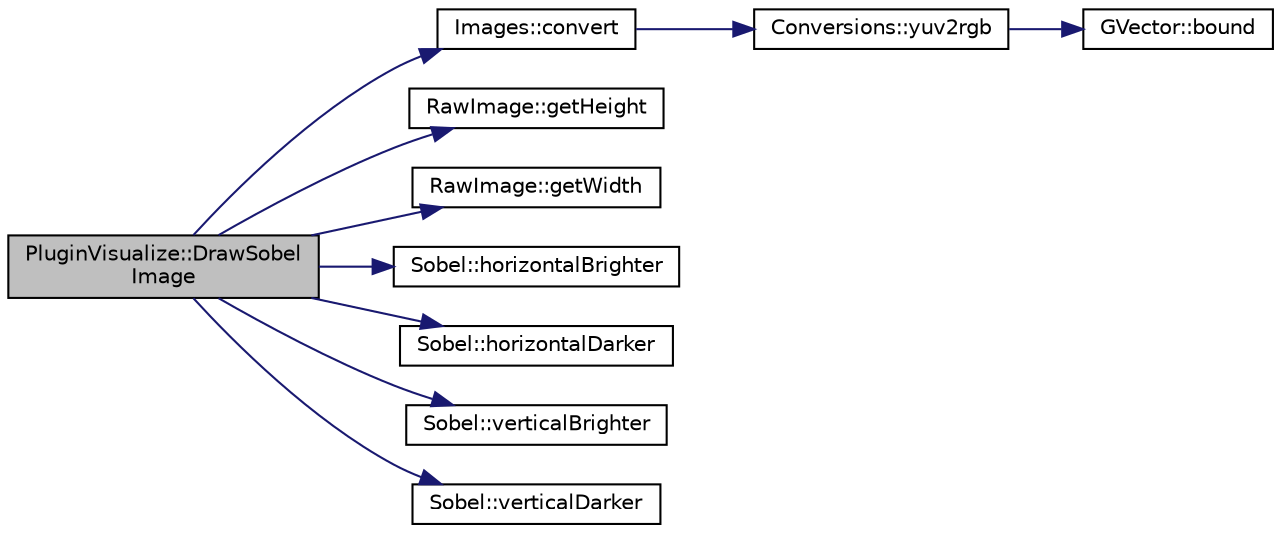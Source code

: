 digraph "PluginVisualize::DrawSobelImage"
{
 // INTERACTIVE_SVG=YES
  edge [fontname="Helvetica",fontsize="10",labelfontname="Helvetica",labelfontsize="10"];
  node [fontname="Helvetica",fontsize="10",shape=record];
  rankdir="LR";
  Node1 [label="PluginVisualize::DrawSobel\lImage",height=0.2,width=0.4,color="black", fillcolor="grey75", style="filled", fontcolor="black"];
  Node1 -> Node2 [color="midnightblue",fontsize="10",style="solid",fontname="Helvetica"];
  Node2 [label="Images::convert",height=0.2,width=0.4,color="black", fillcolor="white", style="filled",URL="$d7/d62/class_images.html#a4ced65b5fecc964844b90879e0c48d9a"];
  Node2 -> Node3 [color="midnightblue",fontsize="10",style="solid",fontname="Helvetica"];
  Node3 [label="Conversions::yuv2rgb",height=0.2,width=0.4,color="black", fillcolor="white", style="filled",URL="$d3/d98/class_conversions.html#a606bd2db67a0ec49893b2db7ee5270ed"];
  Node3 -> Node4 [color="midnightblue",fontsize="10",style="solid",fontname="Helvetica"];
  Node4 [label="GVector::bound",height=0.2,width=0.4,color="black", fillcolor="white", style="filled",URL="$d5/da9/namespace_g_vector.html#a64a68732d9c3151a31337ff0c1c7e21a"];
  Node1 -> Node5 [color="midnightblue",fontsize="10",style="solid",fontname="Helvetica"];
  Node5 [label="RawImage::getHeight",height=0.2,width=0.4,color="black", fillcolor="white", style="filled",URL="$d0/d14/class_raw_image.html#a1ea4625ff40ee5bc6efbfecf474b17ea"];
  Node1 -> Node6 [color="midnightblue",fontsize="10",style="solid",fontname="Helvetica"];
  Node6 [label="RawImage::getWidth",height=0.2,width=0.4,color="black", fillcolor="white", style="filled",URL="$d0/d14/class_raw_image.html#a11b26ab9a3b7a7bee8f0eeb3c567b852"];
  Node1 -> Node7 [color="midnightblue",fontsize="10",style="solid",fontname="Helvetica"];
  Node7 [label="Sobel::horizontalBrighter",height=0.2,width=0.4,color="black", fillcolor="white", style="filled",URL="$d4/df0/class_sobel.html#a6f0a9def7d32405b695ee2faa15d7cc0"];
  Node1 -> Node8 [color="midnightblue",fontsize="10",style="solid",fontname="Helvetica"];
  Node8 [label="Sobel::horizontalDarker",height=0.2,width=0.4,color="black", fillcolor="white", style="filled",URL="$d4/df0/class_sobel.html#aa62736f00726a1cc418bf6a9db12efda"];
  Node1 -> Node9 [color="midnightblue",fontsize="10",style="solid",fontname="Helvetica"];
  Node9 [label="Sobel::verticalBrighter",height=0.2,width=0.4,color="black", fillcolor="white", style="filled",URL="$d4/df0/class_sobel.html#abc1dfae39d404b2de0d412a1ec5173f4"];
  Node1 -> Node10 [color="midnightblue",fontsize="10",style="solid",fontname="Helvetica"];
  Node10 [label="Sobel::verticalDarker",height=0.2,width=0.4,color="black", fillcolor="white", style="filled",URL="$d4/df0/class_sobel.html#a2e8fd1e850b656166d59ef0a3823b569"];
}
